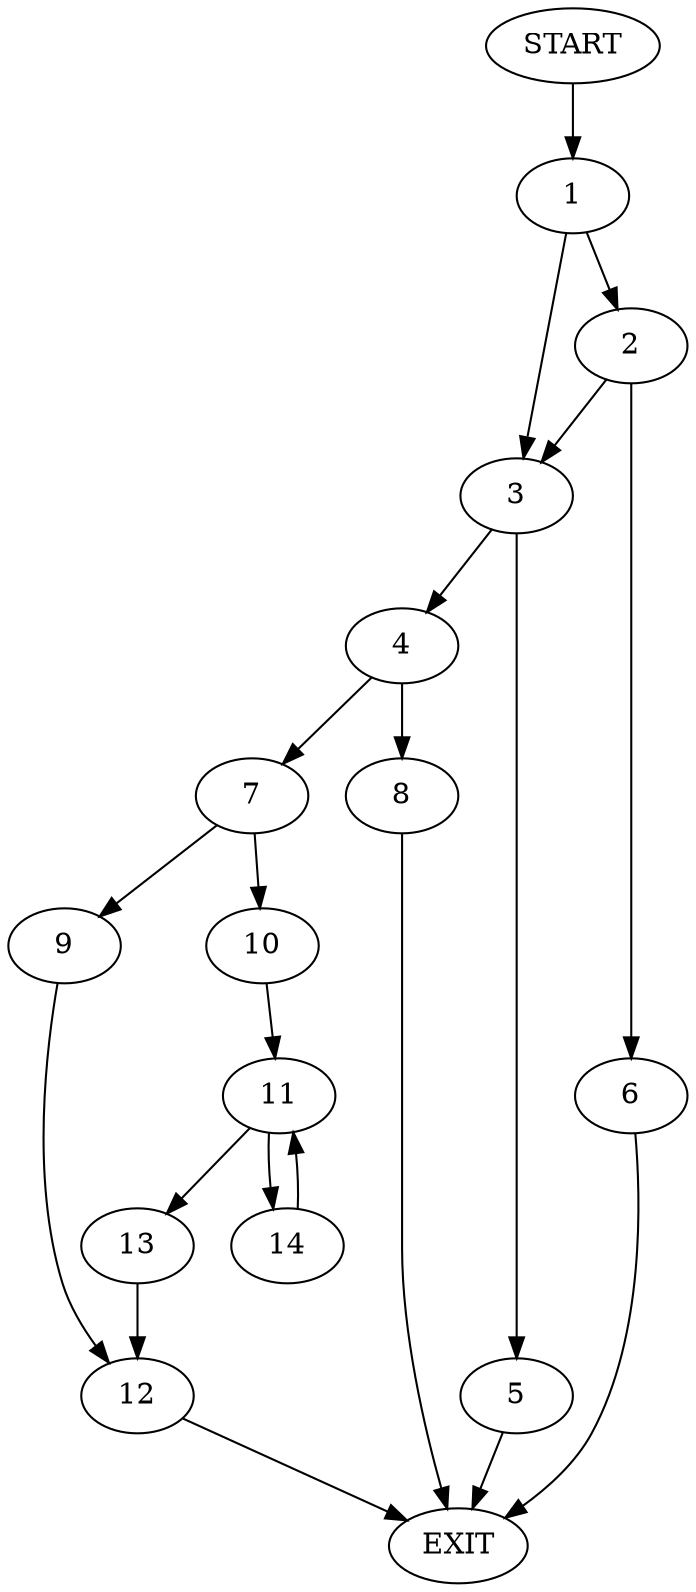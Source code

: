 digraph {
0 [label="START"]
15 [label="EXIT"]
0 -> 1
1 -> 2
1 -> 3
3 -> 4
3 -> 5
2 -> 3
2 -> 6
6 -> 15
5 -> 15
4 -> 7
4 -> 8
7 -> 9
7 -> 10
8 -> 15
10 -> 11
9 -> 12
11 -> 13
11 -> 14
13 -> 12
14 -> 11
12 -> 15
}
